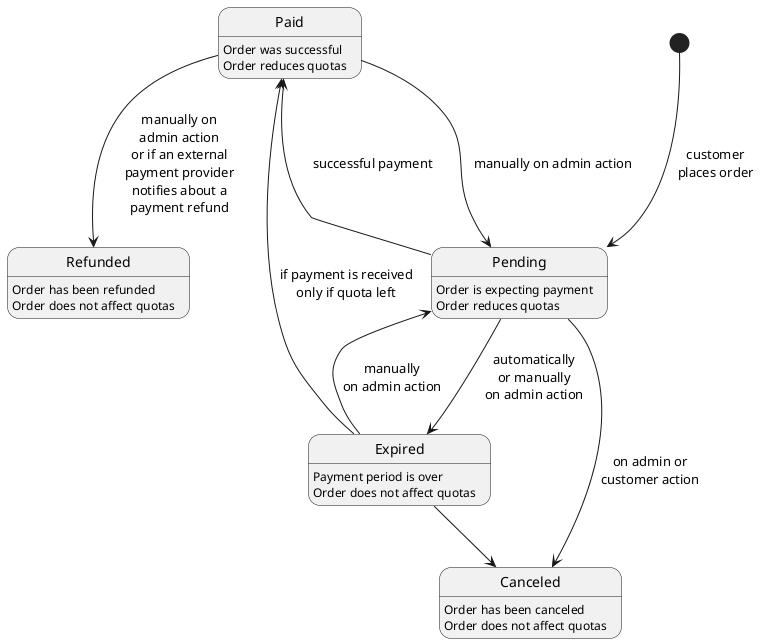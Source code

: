 @startuml

Pending: Order is expecting payment\nOrder reduces quotas
Expired: Payment period is over\nOrder does not affect quotas
Paid: Order was successful\nOrder reduces quotas
Canceled: Order has been canceled\nOrder does not affect quotas
Refunded: Order has been refunded\nOrder does not affect quotas

[*] --> Pending: customer\nplaces order
Pending --> Paid: successful payment
Pending --> Expired: automatically\nor manually\non admin action
Expired --> Paid: if payment is received\nonly if quota left
Expired --> Canceled
Expired --> Pending: manually\non admin action
Paid --> Refunded: manually on\nadmin action\nor if an external\npayment provider\nnotifies about a\npayment refund
Pending --> Canceled: on admin or\ncustomer action
Paid -> Pending: manually on admin action

@enduml
